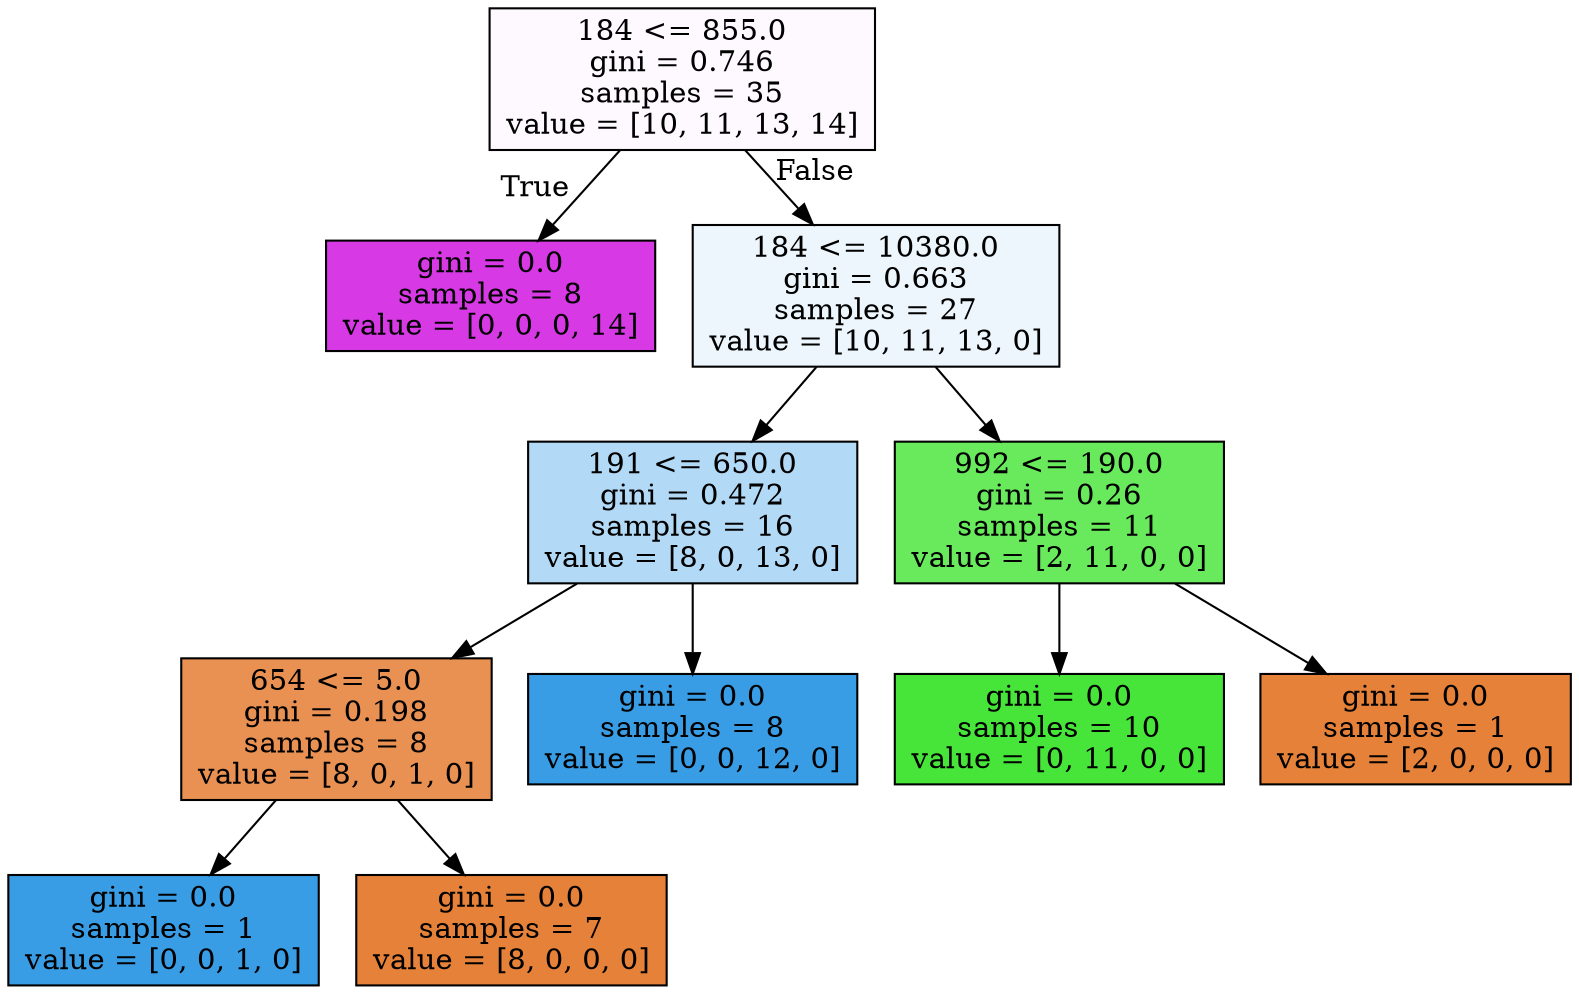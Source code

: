 digraph Tree {
node [shape=box, style="filled", color="black"] ;
0 [label="184 <= 855.0\ngini = 0.746\nsamples = 35\nvalue = [10, 11, 13, 14]", fillcolor="#d739e507"] ;
1 [label="gini = 0.0\nsamples = 8\nvalue = [0, 0, 0, 14]", fillcolor="#d739e5ff"] ;
0 -> 1 [labeldistance=2.5, labelangle=45, headlabel="True"] ;
2 [label="184 <= 10380.0\ngini = 0.663\nsamples = 27\nvalue = [10, 11, 13, 0]", fillcolor="#399de516"] ;
0 -> 2 [labeldistance=2.5, labelangle=-45, headlabel="False"] ;
3 [label="191 <= 650.0\ngini = 0.472\nsamples = 16\nvalue = [8, 0, 13, 0]", fillcolor="#399de562"] ;
2 -> 3 ;
4 [label="654 <= 5.0\ngini = 0.198\nsamples = 8\nvalue = [8, 0, 1, 0]", fillcolor="#e58139df"] ;
3 -> 4 ;
5 [label="gini = 0.0\nsamples = 1\nvalue = [0, 0, 1, 0]", fillcolor="#399de5ff"] ;
4 -> 5 ;
6 [label="gini = 0.0\nsamples = 7\nvalue = [8, 0, 0, 0]", fillcolor="#e58139ff"] ;
4 -> 6 ;
7 [label="gini = 0.0\nsamples = 8\nvalue = [0, 0, 12, 0]", fillcolor="#399de5ff"] ;
3 -> 7 ;
8 [label="992 <= 190.0\ngini = 0.26\nsamples = 11\nvalue = [2, 11, 0, 0]", fillcolor="#47e539d1"] ;
2 -> 8 ;
9 [label="gini = 0.0\nsamples = 10\nvalue = [0, 11, 0, 0]", fillcolor="#47e539ff"] ;
8 -> 9 ;
10 [label="gini = 0.0\nsamples = 1\nvalue = [2, 0, 0, 0]", fillcolor="#e58139ff"] ;
8 -> 10 ;
}